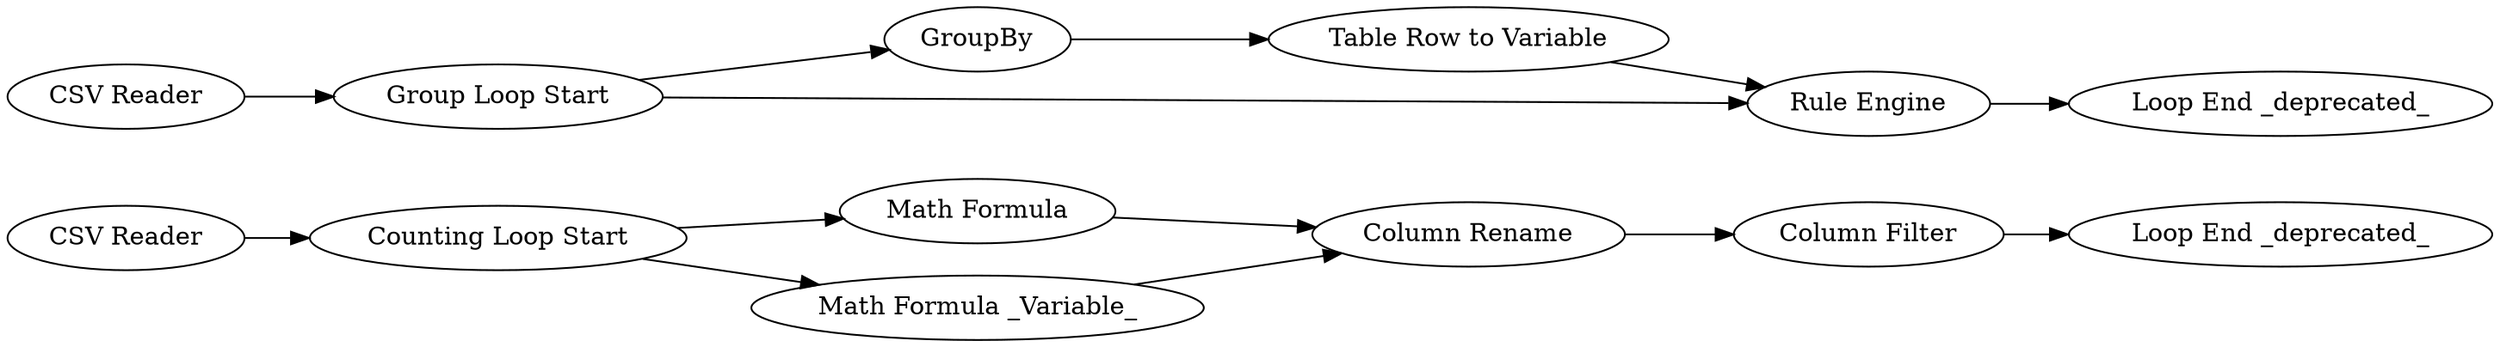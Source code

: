 digraph {
	"-6446887434506225478_30" [label="Counting Loop Start"]
	"-6446887434506225478_29" [label="CSV Reader"]
	"-6446887434506225478_4" [label="Table Row to Variable"]
	"-6446887434506225478_33" [label="Column Filter"]
	"-6446887434506225478_31" [label="Math Formula"]
	"-6446887434506225478_3" [label=GroupBy]
	"-6446887434506225478_28" [label="Loop End _deprecated_"]
	"-6446887434506225478_1" [label="CSV Reader"]
	"-6446887434506225478_2" [label="Group Loop Start"]
	"-6446887434506225478_35" [label="Math Formula _Variable_"]
	"-6446887434506225478_34" [label="Loop End _deprecated_"]
	"-6446887434506225478_32" [label="Column Rename"]
	"-6446887434506225478_5" [label="Rule Engine"]
	"-6446887434506225478_2" -> "-6446887434506225478_3"
	"-6446887434506225478_2" -> "-6446887434506225478_5"
	"-6446887434506225478_32" -> "-6446887434506225478_33"
	"-6446887434506225478_33" -> "-6446887434506225478_34"
	"-6446887434506225478_4" -> "-6446887434506225478_5"
	"-6446887434506225478_29" -> "-6446887434506225478_30"
	"-6446887434506225478_31" -> "-6446887434506225478_32"
	"-6446887434506225478_30" -> "-6446887434506225478_35"
	"-6446887434506225478_3" -> "-6446887434506225478_4"
	"-6446887434506225478_30" -> "-6446887434506225478_31"
	"-6446887434506225478_5" -> "-6446887434506225478_28"
	"-6446887434506225478_35" -> "-6446887434506225478_32"
	"-6446887434506225478_1" -> "-6446887434506225478_2"
	rankdir=LR
}
